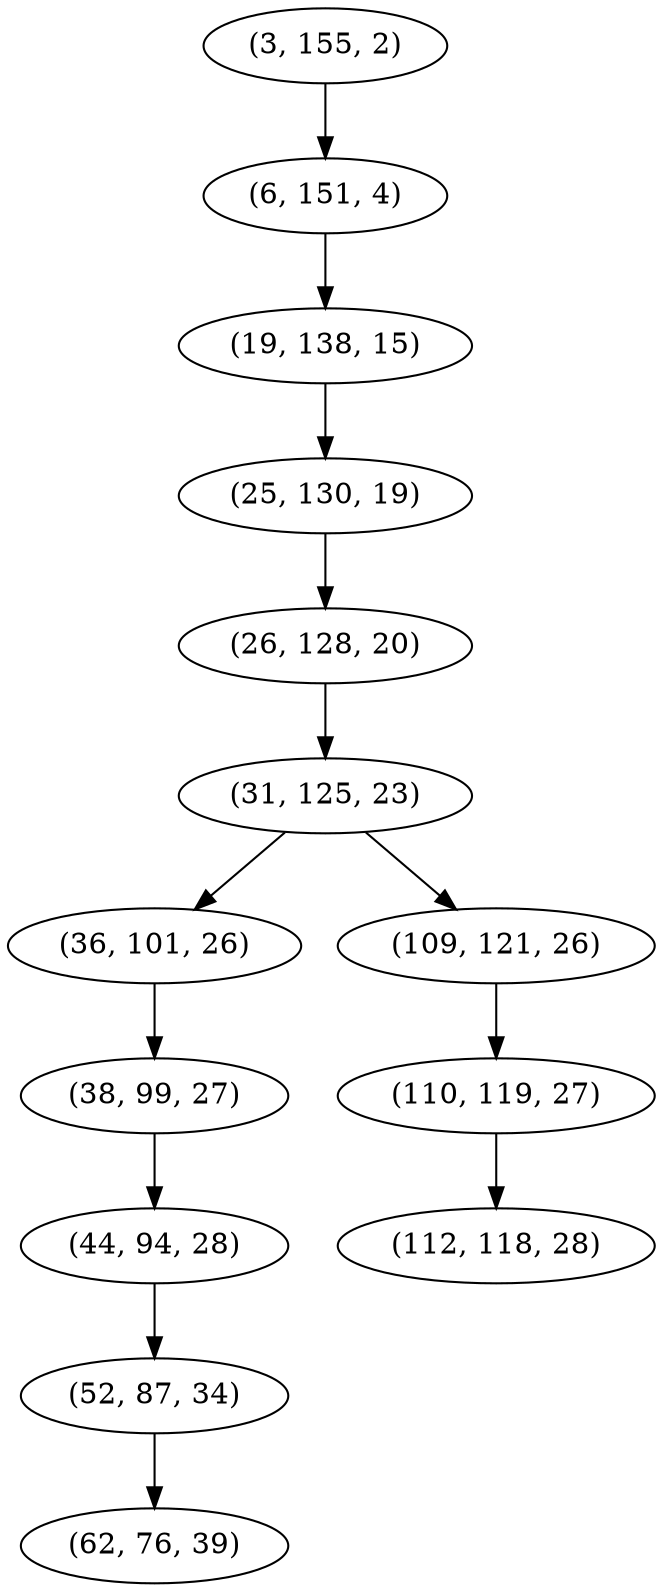 digraph tree {
    "(3, 155, 2)";
    "(6, 151, 4)";
    "(19, 138, 15)";
    "(25, 130, 19)";
    "(26, 128, 20)";
    "(31, 125, 23)";
    "(36, 101, 26)";
    "(38, 99, 27)";
    "(44, 94, 28)";
    "(52, 87, 34)";
    "(62, 76, 39)";
    "(109, 121, 26)";
    "(110, 119, 27)";
    "(112, 118, 28)";
    "(3, 155, 2)" -> "(6, 151, 4)";
    "(6, 151, 4)" -> "(19, 138, 15)";
    "(19, 138, 15)" -> "(25, 130, 19)";
    "(25, 130, 19)" -> "(26, 128, 20)";
    "(26, 128, 20)" -> "(31, 125, 23)";
    "(31, 125, 23)" -> "(36, 101, 26)";
    "(31, 125, 23)" -> "(109, 121, 26)";
    "(36, 101, 26)" -> "(38, 99, 27)";
    "(38, 99, 27)" -> "(44, 94, 28)";
    "(44, 94, 28)" -> "(52, 87, 34)";
    "(52, 87, 34)" -> "(62, 76, 39)";
    "(109, 121, 26)" -> "(110, 119, 27)";
    "(110, 119, 27)" -> "(112, 118, 28)";
}
